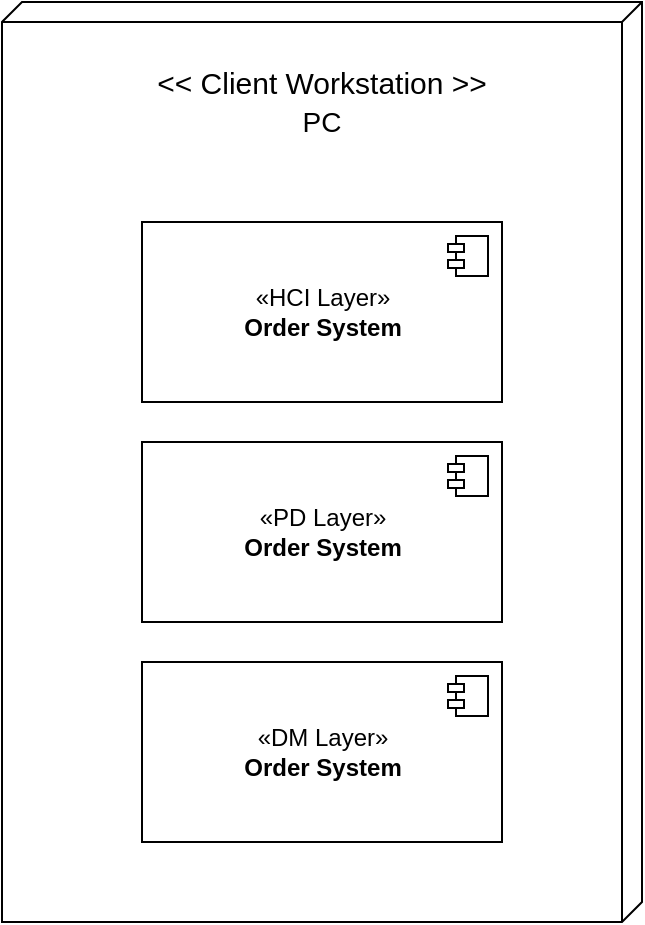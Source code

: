 <mxfile version="13.9.2" type="github">
  <diagram id="TevOy8Q3-ooyDSlA7spH" name="Page-1">
    <mxGraphModel dx="2062" dy="1097" grid="1" gridSize="10" guides="1" tooltips="1" connect="1" arrows="1" fold="1" page="1" pageScale="1" pageWidth="827" pageHeight="1169" math="0" shadow="0">
      <root>
        <mxCell id="0" />
        <mxCell id="1" parent="0" />
        <mxCell id="hPyDko6HWCZNWWeoODmt-1" value="" style="verticalAlign=top;align=left;spacingTop=8;spacingLeft=2;spacingRight=12;shape=cube;size=10;direction=south;fontStyle=4;html=1;" vertex="1" parent="1">
          <mxGeometry x="210" y="450" width="320" height="460" as="geometry" />
        </mxCell>
        <mxCell id="hPyDko6HWCZNWWeoODmt-2" value="&lt;font style=&quot;font-size: 15px&quot;&gt;&amp;lt;&amp;lt; Client Workstation &amp;gt;&amp;gt;&lt;/font&gt;" style="text;html=1;strokeColor=none;fillColor=none;align=center;verticalAlign=middle;whiteSpace=wrap;rounded=0;" vertex="1" parent="1">
          <mxGeometry x="275" y="480" width="190" height="20" as="geometry" />
        </mxCell>
        <mxCell id="hPyDko6HWCZNWWeoODmt-3" value="&lt;font style=&quot;font-size: 14px&quot;&gt;PC&lt;/font&gt;" style="text;html=1;strokeColor=none;fillColor=none;align=center;verticalAlign=middle;whiteSpace=wrap;rounded=0;" vertex="1" parent="1">
          <mxGeometry x="350" y="500" width="40" height="20" as="geometry" />
        </mxCell>
        <mxCell id="hPyDko6HWCZNWWeoODmt-4" value="«HCI Layer»&lt;br&gt;&lt;b&gt;Order System&lt;/b&gt;" style="html=1;dropTarget=0;" vertex="1" parent="1">
          <mxGeometry x="280" y="560" width="180" height="90" as="geometry" />
        </mxCell>
        <mxCell id="hPyDko6HWCZNWWeoODmt-5" value="" style="shape=module;jettyWidth=8;jettyHeight=4;" vertex="1" parent="hPyDko6HWCZNWWeoODmt-4">
          <mxGeometry x="1" width="20" height="20" relative="1" as="geometry">
            <mxPoint x="-27" y="7" as="offset" />
          </mxGeometry>
        </mxCell>
        <mxCell id="hPyDko6HWCZNWWeoODmt-6" value="«PD Layer»&lt;br&gt;&lt;b&gt;Order System&lt;/b&gt;" style="html=1;dropTarget=0;" vertex="1" parent="1">
          <mxGeometry x="280" y="670" width="180" height="90" as="geometry" />
        </mxCell>
        <mxCell id="hPyDko6HWCZNWWeoODmt-7" value="" style="shape=module;jettyWidth=8;jettyHeight=4;" vertex="1" parent="hPyDko6HWCZNWWeoODmt-6">
          <mxGeometry x="1" width="20" height="20" relative="1" as="geometry">
            <mxPoint x="-27" y="7" as="offset" />
          </mxGeometry>
        </mxCell>
        <mxCell id="hPyDko6HWCZNWWeoODmt-8" value="«DM Layer»&lt;br&gt;&lt;b&gt;Order System&lt;/b&gt;" style="html=1;dropTarget=0;" vertex="1" parent="1">
          <mxGeometry x="280" y="780" width="180" height="90" as="geometry" />
        </mxCell>
        <mxCell id="hPyDko6HWCZNWWeoODmt-9" value="" style="shape=module;jettyWidth=8;jettyHeight=4;" vertex="1" parent="hPyDko6HWCZNWWeoODmt-8">
          <mxGeometry x="1" width="20" height="20" relative="1" as="geometry">
            <mxPoint x="-27" y="7" as="offset" />
          </mxGeometry>
        </mxCell>
      </root>
    </mxGraphModel>
  </diagram>
</mxfile>

